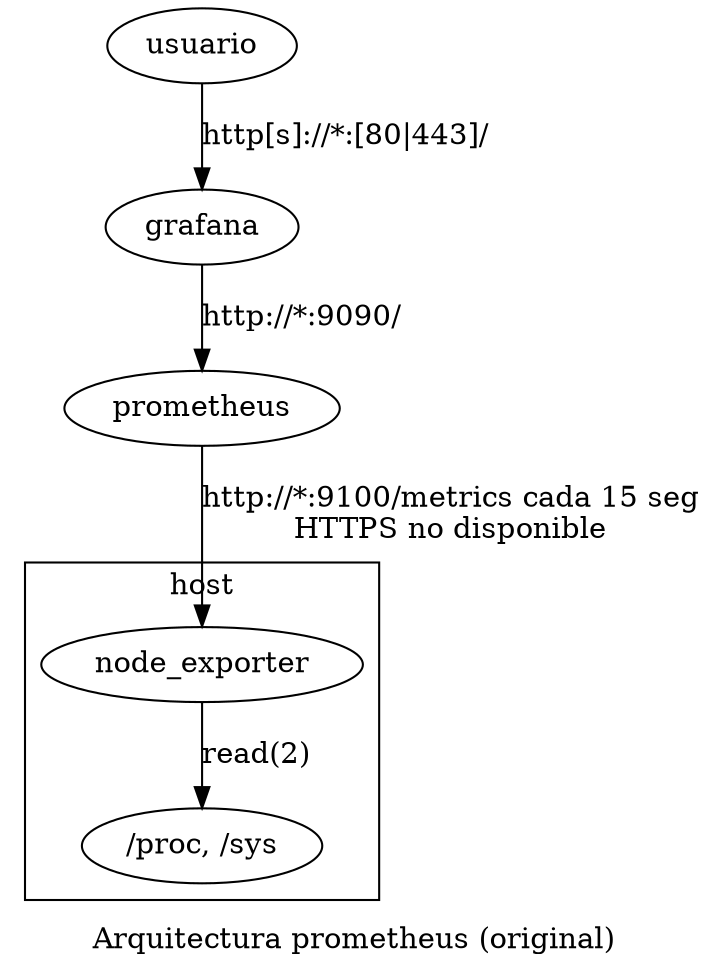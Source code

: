 digraph {
	label="Arquitectura prometheus (original)"

	subgraph cluster_host {
		label="host";
		proc [label="/proc, /sys"]
		node_exporter -> proc [label="read(2)"]
	}
	usuario -> grafana [label="http[s]://*:[80|443]/"]
	grafana -> prometheus [label="http://*:9090/"];
	prometheus -> node_exporter [label="http://*:9100/metrics cada 15 seg\nHTTPS no disponible"];
}

